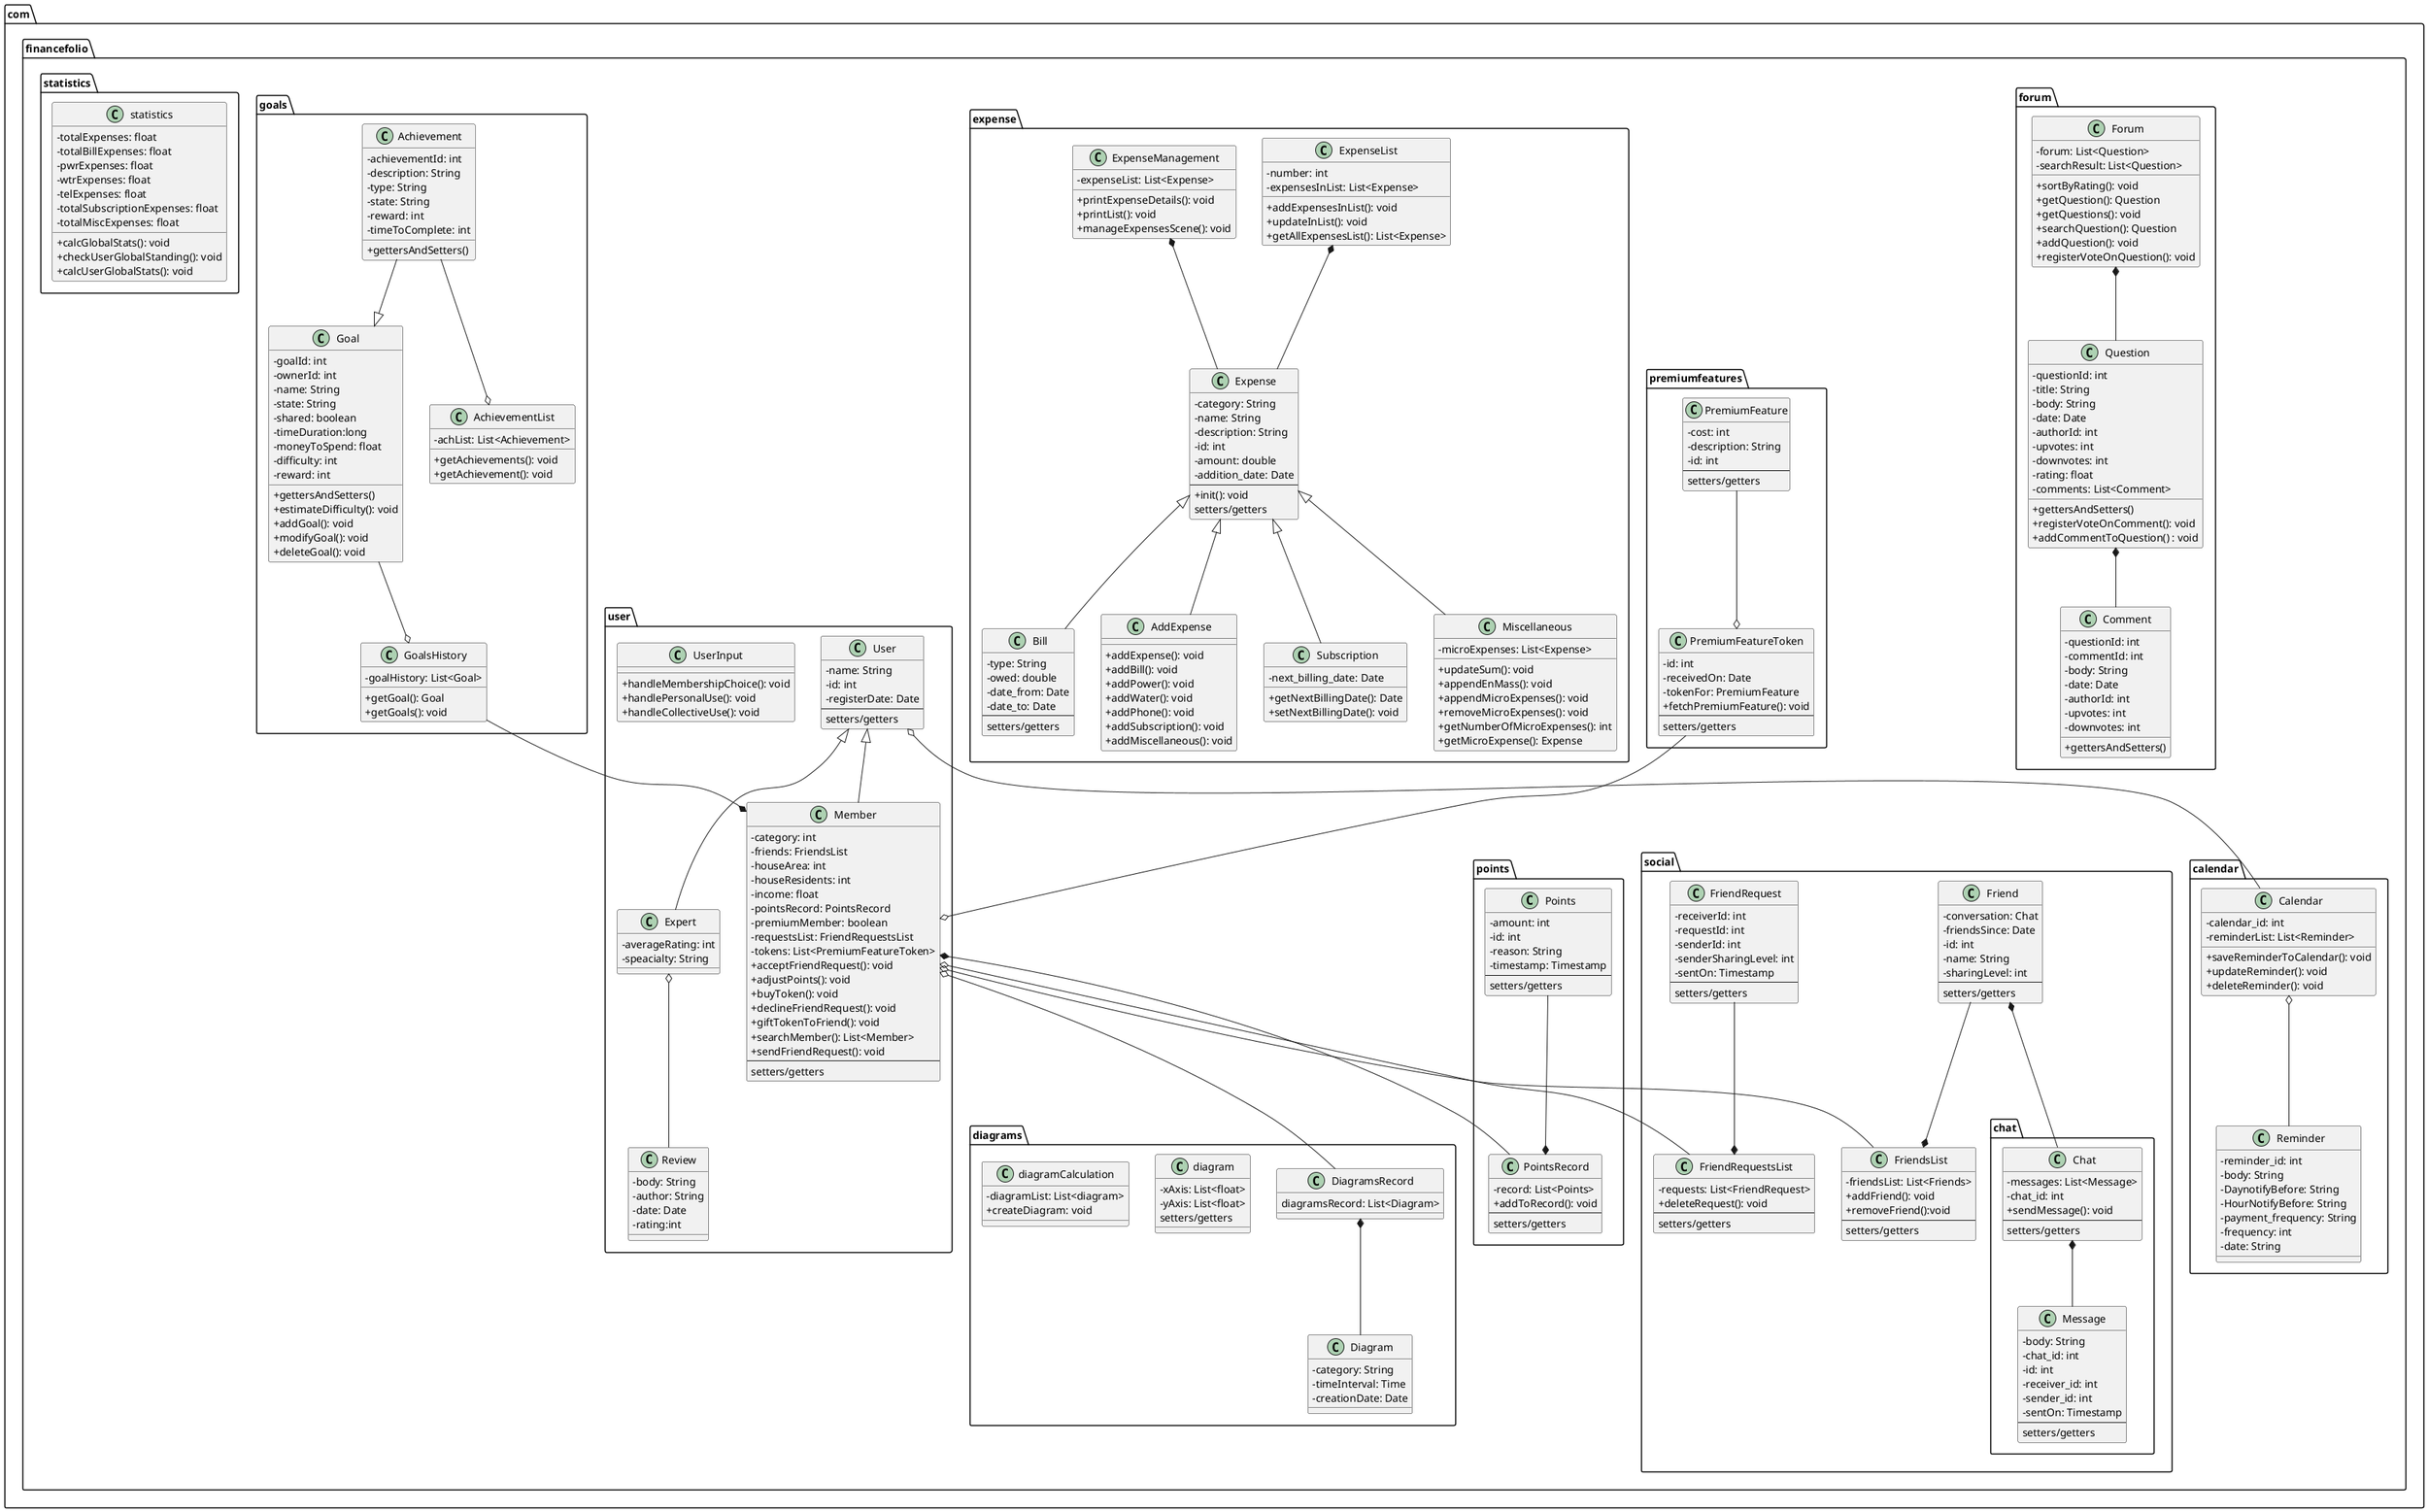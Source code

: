 @startuml Class Diagram
skinparam classAttributeIconSize 0
' package Declarations
package com.financefolio.forum{ 
    class Forum {
     -forum: List<Question>
     -searchResult: List<Question>
     +sortByRating(): void
     +getQuestion(): Question
     +getQuestions(): void 
     +searchQuestion(): Question
     +addQuestion(): void
     +registerVoteOnQuestion(): void
    }

    class Question{
        -questionId: int
        -title: String
        -body: String
        -date: Date
        -authorId: int
        -upvotes: int
        -downvotes: int
        -rating: float
        -comments: List<Comment>
        +gettersAndSetters()
        +registerVoteOnComment(): void
        +addCommentToQuestion() : void
    }

    class Comment{
        -questionId: int
        -commentId: int
        -body: String
        -date: Date
        -authorId: int
        -upvotes: int
        -downvotes: int
        +gettersAndSetters()
    }
}

package com.financefolio.calendar{ 
    class Calendar{
        -calendar_id: int
        -reminderList: List<Reminder>
        +saveReminderToCalendar(): void
        +updateReminder(): void
        +deleteReminder(): void
    }

    class Reminder{
        -reminder_id: int
        -body: String
        -DaynotifyBefore: String
        -HourNotifyBefore: String
        -payment_frequency: String
        -frequency: int
        -date: String
    }
}

package com.financefolio.user{
    class User{
        -name: String
        -id: int
        -registerDate: Date
        --
        setters/getters
    }

    class UserInput{
        +handleMembershipChoice(): void
        +handlePersonalUse(): void
        +handleCollectiveUse(): void
    }


    class Expert{
        -averageRating: int
        -speacialty: String
    }

    class Member{
        -category: int
        -friends: FriendsList
        -houseArea: int
        -houseResidents: int
        -income: float
        -pointsRecord: PointsRecord
        -premiumMember: boolean
        -requestsList: FriendRequestsList
        -tokens: List<PremiumFeatureToken>
        +acceptFriendRequest(): void
        +adjustPoints(): void
        +buyToken(): void
        +declineFriendRequest(): void
        +giftTokenToFriend(): void
        +searchMember(): List<Member>
        +sendFriendRequest(): void
        --
        setters/getters
    }

    class Review{
        -body: String
        -author: String
        -date: Date
        -rating:int
    }
}

package com.financefolio.premiumfeatures{
    class PremiumFeature{
        -cost: int
        -description: String
        -id: int
        --
        setters/getters
    }

    class PremiumFeatureToken{
        -id: int
        -receivedOn: Date
        -tokenFor: PremiumFeature
        +fetchPremiumFeature(): void
        --
        setters/getters
    }
}
' premiumfeatures package relations
PremiumFeature --o PremiumFeatureToken
PremiumFeatureToken --o Member

package com.financefolio.points{ 
    class PointsRecord{
        -record: List<Points>
        +addToRecord(): void
        --
        setters/getters
    }
    class Points{
        -amount: int
        -id: int
        -reason: String
        -timestamp: Timestamp
        --
        setters/getters
    }
}
' points package relations
Points --* PointsRecord
Member *-- PointsRecord

package com.financefolio.social{ 
    package com.financefolio.social.chat{ 
        class Chat{
            -messages: List<Message>
            -chat_id: int
            +sendMessage(): void
            --
            setters/getters
        }

        class Message{
            -body: String
            -chat_id: int
            -id: int
            -receiver_id: int
            -sender_id: int
            -sentOn: Timestamp
            --
            setters/getters
        }
    }
    ' chat package relations
    Chat *-- Message
    Friend *-- Chat

    class FriendRequest{
        -receiverId: int
        -requestId: int
        -senderId: int
        -senderSharingLevel: int
        -sentOn: Timestamp
        --
        setters/getters
    }
    class FriendRequestsList{
        -requests: List<FriendRequest>
        +deleteRequest(): void
        --
        setters/getters
    }
    class FriendsList{
        -friendsList: List<Friends>
        +addFriend(): void
        +removeFriend():void
        --
        setters/getters
    }
    class Friend{
        -conversation: Chat
        -friendsSince: Date
        -id: int
        -name: String
        -sharingLevel: int
        --
        setters/getters
    }
}
'social  package relations
Friend --* FriendsList
FriendRequest --* FriendRequestsList
Member o--FriendRequestsList
Member o--FriendsList

package com.financefolio.diagrams{
    class DiagramsRecord{
        diagramsRecord: List<Diagram>
    }
    
    class Diagram{
        -category: String
        -timeInterval: Time
        -creationDate: Date
    }
}

package com.financefolio.expense{
    class Expense{
        ' -name: String'
        -category: String
        -name: String
        -description: String
        -id: int
        -amount: double
        -addition_date: Date
        --
        +init(): void
        setters/getters 
    }

    class Subscription{
        -next_billing_date: Date
        +getNextBillingDate(): Date
        +setNextBillingDate(): void
    }

    class Miscellaneous{
        -microExpenses: List<Expense>
        +updateSum(): void
        +appendEnMass(): void
        +appendMicroExpenses(): void
        +removeMicroExpenses(): void
        +getNumberOfMicroExpenses(): int
        +getMicroExpense(): Expense
    }
    
    class Bill{
        -type: String
        -owed: double
        -date_from: Date
        -date_to: Date
        --
        setters/getters
    }

    class ExpenseList{
        -number: int
        -expensesInList: List<Expense>
        +addExpensesInList(): void
        +updateInList(): void
        +getAllExpensesList(): List<Expense>
    }

    class ExpenseManagement{
        -expenseList: List<Expense>
        +printExpenseDetails(): void
        +printList(): void
        +manageExpensesScene(): void
    }

    class AddExpense{
        +addExpense(): void
        +addBill(): void
        +addPower(): void
        +addWater(): void
        +addPhone(): void
        +addSubscription(): void
        +addMiscellaneous(): void

    }
}

package com.financefolio.goals{
    class Goal{
        -goalId: int
        -ownerId: int
        -name: String
        -state: String
        -shared: boolean
        -timeDuration:long
        -moneyToSpend: float
        -difficulty: int
        -reward: int
        +gettersAndSetters()
        +estimateDifficulty(): void
        +addGoal(): void
        +modifyGoal(): void
        +deleteGoal(): void       
    }

    class GoalsHistory{ 
        -goalHistory: List<Goal>
        +getGoal(): Goal
        +getGoals(): void
    }

    class Achievement{
        -achievementId: int
        -description: String
        -type: String
        -state: String
        -reward: int
        -timeToComplete: int
        +gettersAndSetters()

    }

    class AchievementList{ 
        -achList: List<Achievement>
        +getAchievements(): void
        +getAchievement(): void
    }
}

package com.financefolio.statistics
{
    class statistics
    {
        -totalExpenses: float
        -totalBillExpenses: float
        -pwrExpenses: float
        -wtrExpenses: float
        -telExpenses: float
        -totalSubscriptionExpenses: float
        -totalMiscExpenses: float
        +calcGlobalStats(): void
        +checkUserGlobalStanding(): void
        +calcUserGlobalStats(): void
    }
}

package com.financefolio.diagrams
{
    class diagram
    {
        -xAxis: List<float>
        -yAxis: List<float>
        setters/getters                                           
    }
    class diagramCalculation
    {
        -diagramList: List<diagram>
        +createDiagram: void

    }
}


' forum package relations
Forum *-- Question
Question *-- Comment

' calendar package relations
Calendar o-- Reminder
User o-- Calendar

' user package relations
User <|-- Member
User <|-- Expert
'User o-- UserInput
Expert o-- Review

'diagrams package relations 
DiagramsRecord *-- Diagram
Member o-- DiagramsRecord

'goals package relations
GoalsHistory --* Member
Goal --o GoalsHistory
Achievement --o AchievementList
Achievement --|> Goal

'expense package relations
Expense <|-- Miscellaneous
Expense <|-- Bill
Expense <|-- Subscription
Expense <|-- AddExpense
ExpenseList *-- Expense
ExpenseManagement *-- Expense

newpage

package com.financefolio.dao{
    interface DAO{
        +get(): Optional <T>
        +getAll(): Optinal <List<T>> 
        +save(): void
        +update(): void
        +delete(): void
    }
    class MemberDAO{
        -db_url: String
        -password: String
        -usrname: String
        +connect(): Connection
        +get(): Optional <Member>
        +getAll(): Optinal <List<Member>> 
        +save(): void
        +update(): void
        +delete(): void
    }
    class MessageDAO{
        -db_url: String
        -password: String
        -usrname: String
        +connect(): Connection
        +get(): Optional <Message>
        +getAll(): Optinal <List<Message>> 
        +save(): void
        +update(): void
        +delete(): void
    }

    class FriendRequestDAO{
        -db_url: String
        -password: String
        -usrname: String
        +connect(): Connection
        +get(): Optional <FriendRequest>
        +getAll(): Optinal <List<FriendRequest>> 
        +save(): void
        +update(): void
        +delete(): void
    }

    class FriendDAO{
        -db_url: String
        -password: String
        -usrname: String
        +connect(): Connection
        +get(): Optional <Friend>
        +getAll(): Optinal <List<Friend>> 
        +save(): void
        +update(): void
        +delete(): void
    }
    class QuestionDAO{
        -db_url: String
        -password: String
        -usrname: String
        +connect(): Connection
        +get(): Optional <Question>
        +getAll(): Optinal <List<Question>> 
        +save(): void
        +update(): void
        +delete(): void
    }
    
    class CommentDAO{
        -db_url: String
        -password: String
        -usrname: String
        +connect(): Connection
        +get(): Optional <Comment>
        +getAll(): Optinal <List<Comment>> 
        +save(): void
        +update(): void
        +delete(): void
    }
    
    class PointsDAO{
        -db_url: String
        -password: String
        -usrname: String
        +connect(): Connection
        +get(): Optional <Points>
        +getAll(): Optinal <List<Points>> 
        +save(): void
        +update(): void
        +delete(): void
    }

    class PremiumFeatureTokenDAO{
        -db_url: String
        -password: String
        -usrname: String
        +connect(): Connection
        +get(): Optional <PremiumFeatureToken>
        +getAll(): Optinal <List<PremiumFeatureToken>> 
        +save(): void
        +update(): void
        +delete(): void
    }

    class PremiumFeatureDAO{
        -db_url: String
        -password: String
        -usrname: String
        +connect(): Connection
        +get(): Optional <PremiumFeature>
        +getAll(): Optional <List<PremiumFeature>> 
        +save(): void
        +update(): void
        +delete(): void
    }

    class ExpenseDAO{
        -db_url: String 
        -username: String
        -password: String
        +connect(): Connection
        +get(): Optional<Expense>
        +getAll(): Optional<List<Expense>>
        +save():void
        +update(): void
        +delete(): void

    }

    class GoalDAO{
        -db_url: String
        -usrname: String
        -password: String
        +connect(): Connection
        +get(): Optional <Goal>
        +getAll(): Optinal <List<Goal>> 
        +save(): void
        +update(): void
        +delete(): void
    }

    class AchievementDAO{
        -db_url: String
        -usrname: String
        -password: String
        +connect(): Connection
        +get(): Optional <Achievement>
        +getAll(): Optinal <List<Achievement>> 
        +save(): void
        +update(): void
        +delete(): void
    }

    class ReminderDAO{} 
}
'dao package relations
DAO <|.. QuestionDAO
DAO <|.. CommentDAO
DAO <|.. ExpenseDAO
DAO <|.. AchievementDAO
DAO <|.. GoalDAO
DAO <|.. ReminderDAO
DAO <|.. MessageDAO
DAO <|.. MemberDAO
DAO <|.. FriendDAO
DAO <|.. FriendRequestDAO
DAO <|.. PointsDAO
DAO <|.. PremiumFeatureDAO
DAO <|.. PremiumFeatureTokenDAO
' notes
@enduml